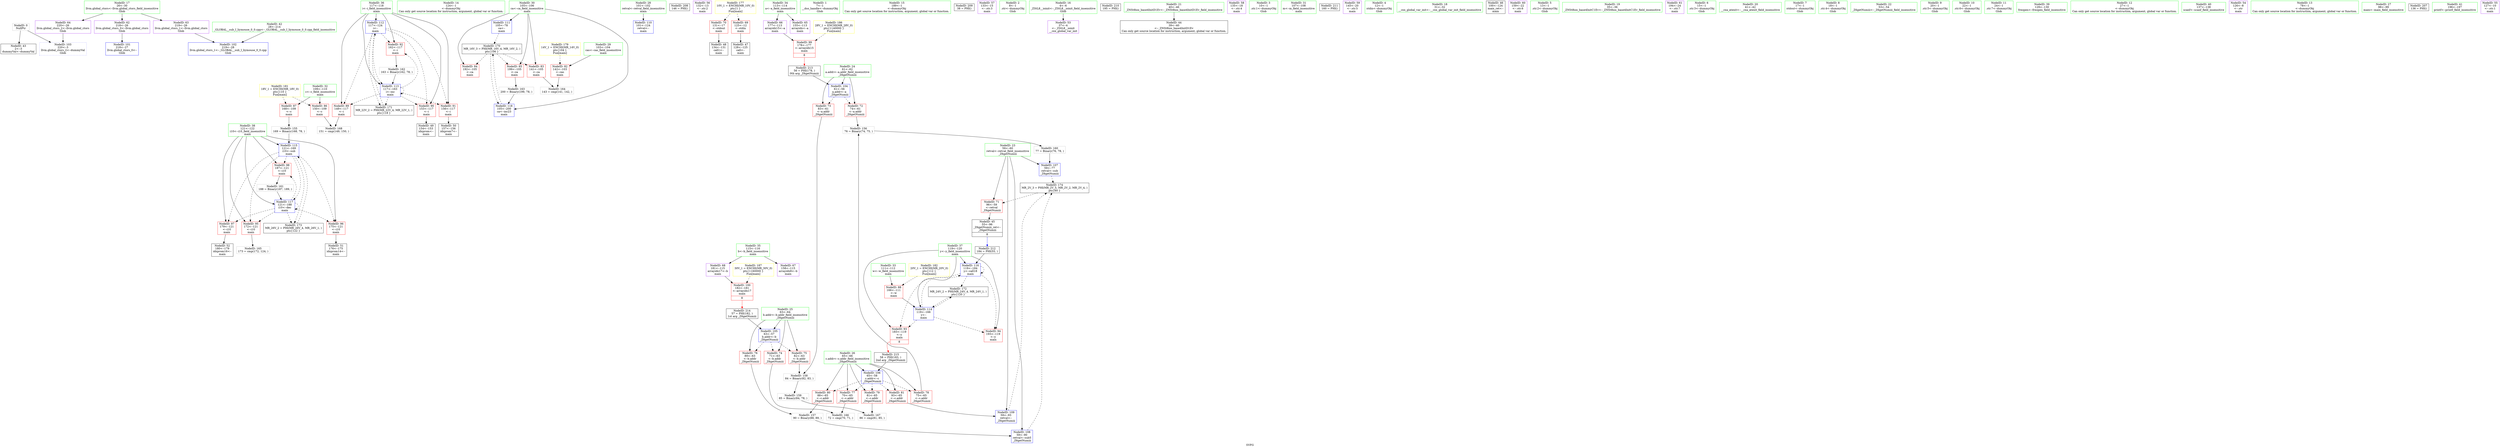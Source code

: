 digraph "SVFG" {
	label="SVFG";

	Node0x558028c448a0 [shape=record,color=grey,label="{NodeID: 0\nNullPtr}"];
	Node0x558028c448a0 -> Node0x558028c5a8f0[style=solid];
	Node0x558028c448a0 -> Node0x558028c5b370[style=solid];
	Node0x558028c5ae30 [shape=record,color=red,label="{NodeID: 97\n179\<--121\n\<--i10\nmain\n}"];
	Node0x558028c5ae30 -> Node0x558028c5c0c0[style=solid];
	Node0x558028c59120 [shape=record,color=green,label="{NodeID: 14\n124\<--1\n\<--dummyObj\nCan only get source location for instruction, argument, global var or function.}"];
	Node0x558028c5ba20 [shape=record,color=blue,label="{NodeID: 111\n105\<--78\nca\<--\nmain\n}"];
	Node0x558028c5ba20 -> Node0x558028c692d0[style=dashed];
	Node0x558028c59c00 [shape=record,color=green,label="{NodeID: 28\n101\<--102\nretval\<--retval_field_insensitive\nmain\n}"];
	Node0x558028c59c00 -> Node0x558028c5b950[style=solid];
	Node0x558028c76080 [shape=record,color=black,label="{NodeID: 208\n146 = PHI()\n}"];
	Node0x558028c5a7f0 [shape=record,color=green,label="{NodeID: 42\n28\<--214\n_GLOBAL__sub_I_liymouse_0_0.cpp\<--_GLOBAL__sub_I_liymouse_0_0.cpp_field_insensitive\n}"];
	Node0x558028c5a7f0 -> Node0x558028c5b270[style=solid];
	Node0x558028c5c400 [shape=record,color=purple,label="{NodeID: 56\n132\<--13\n\<--.str.2\nmain\n}"];
	Node0x558028c5cff0 [shape=record,color=red,label="{NodeID: 70\n131\<--17\n\<--stdout\nmain\n}"];
	Node0x558028c5cff0 -> Node0x558028c5bd80[style=solid];
	Node0x558028c63ae0 [shape=record,color=grey,label="{NodeID: 167\n86 = cmp(81, 85, )\n}"];
	Node0x558028c5db50 [shape=record,color=red,label="{NodeID: 84\n192\<--105\n\<--ca\nmain\n}"];
	Node0x558028c43840 [shape=record,color=green,label="{NodeID: 1\n7\<--1\n__dso_handle\<--dummyObj\nGlob }"];
	Node0x558028c6c390 [shape=record,color=yellow,style=double,label="{NodeID: 181\n18V_1 = ENCHI(MR_18V_0)\npts\{110 \}\nFun[main]}"];
	Node0x558028c6c390 -> Node0x558028c5dcf0[style=dashed];
	Node0x558028c6c390 -> Node0x558028c5ddc0[style=dashed];
	Node0x558028c5af00 [shape=record,color=red,label="{NodeID: 98\n187\<--121\n\<--i10\nmain\n}"];
	Node0x558028c5af00 -> Node0x558028c631e0[style=solid];
	Node0x558028c591b0 [shape=record,color=green,label="{NodeID: 15\n189\<--1\n\<--dummyObj\nCan only get source location for instruction, argument, global var or function.}"];
	Node0x558028c5baf0 [shape=record,color=blue,label="{NodeID: 112\n117\<--124\ni\<--\nmain\n}"];
	Node0x558028c5baf0 -> Node0x558028c5df60[style=dashed];
	Node0x558028c5baf0 -> Node0x558028c5e030[style=dashed];
	Node0x558028c5baf0 -> Node0x558028c5e100[style=dashed];
	Node0x558028c5baf0 -> Node0x558028c5e1d0[style=dashed];
	Node0x558028c5baf0 -> Node0x558028c5bbc0[style=dashed];
	Node0x558028c5baf0 -> Node0x558028c697d0[style=dashed];
	Node0x558028c59cd0 [shape=record,color=green,label="{NodeID: 29\n103\<--104\ncas\<--cas_field_insensitive\nmain\n}"];
	Node0x558028c59cd0 -> Node0x558028c5d9b0[style=solid];
	Node0x558028c76180 [shape=record,color=black,label="{NodeID: 209\n38 = PHI()\n}"];
	Node0x558028c5a8f0 [shape=record,color=black,label="{NodeID: 43\n2\<--3\ndummyVal\<--dummyVal\n}"];
	Node0x558028c5c4d0 [shape=record,color=purple,label="{NodeID: 57\n133\<--15\n\<--.str.3\nmain\n}"];
	Node0x558028c5d0c0 [shape=record,color=red,label="{NodeID: 71\n96\<--59\n\<--retval\n_Z6getNumiii\n}"];
	Node0x558028c5d0c0 -> Node0x558028c5aaf0[style=solid];
	Node0x558028c63c60 [shape=record,color=grey,label="{NodeID: 168\n151 = cmp(149, 150, )\n}"];
	Node0x558028c5dc20 [shape=record,color=red,label="{NodeID: 85\n199\<--105\n\<--ca\nmain\n}"];
	Node0x558028c5dc20 -> Node0x558028c634e0[style=solid];
	Node0x558028c447f0 [shape=record,color=green,label="{NodeID: 2\n8\<--1\n.str\<--dummyObj\nGlob }"];
	Node0x558028c6c470 [shape=record,color=yellow,style=double,label="{NodeID: 182\n20V_1 = ENCHI(MR_20V_0)\npts\{112 \}\nFun[main]}"];
	Node0x558028c6c470 -> Node0x558028c5de90[style=dashed];
	Node0x558028c5afd0 [shape=record,color=red,label="{NodeID: 99\n178\<--177\n\<--arrayidx15\nmain\n|{<s0>8}}"];
	Node0x558028c5afd0:s0 -> Node0x558028c76670[style=solid,color=red];
	Node0x558028c59240 [shape=record,color=green,label="{NodeID: 16\n4\<--6\n_ZStL8__ioinit\<--_ZStL8__ioinit_field_insensitive\nGlob }"];
	Node0x558028c59240 -> Node0x558028c5c190[style=solid];
	Node0x558028c5bbc0 [shape=record,color=blue,label="{NodeID: 113\n117\<--163\ni\<--inc\nmain\n}"];
	Node0x558028c5bbc0 -> Node0x558028c5df60[style=dashed];
	Node0x558028c5bbc0 -> Node0x558028c5e030[style=dashed];
	Node0x558028c5bbc0 -> Node0x558028c5e100[style=dashed];
	Node0x558028c5bbc0 -> Node0x558028c5e1d0[style=dashed];
	Node0x558028c5bbc0 -> Node0x558028c5bbc0[style=dashed];
	Node0x558028c5bbc0 -> Node0x558028c697d0[style=dashed];
	Node0x558028c59da0 [shape=record,color=green,label="{NodeID: 30\n105\<--106\nca\<--ca_field_insensitive\nmain\n}"];
	Node0x558028c59da0 -> Node0x558028c5da80[style=solid];
	Node0x558028c59da0 -> Node0x558028c5db50[style=solid];
	Node0x558028c59da0 -> Node0x558028c5dc20[style=solid];
	Node0x558028c59da0 -> Node0x558028c5ba20[style=solid];
	Node0x558028c59da0 -> Node0x558028c607a0[style=solid];
	Node0x558028c76280 [shape=record,color=black,label="{NodeID: 210\n195 = PHI()\n}"];
	Node0x558028c5a9f0 [shape=record,color=black,label="{NodeID: 44\n39\<--40\n\<--_ZNSt8ios_base4InitD1Ev\nCan only get source location for instruction, argument, global var or function.}"];
	Node0x558028c5c5a0 [shape=record,color=purple,label="{NodeID: 58\n135\<--18\n\<--.str.4\nmain\n}"];
	Node0x558028c628e0 [shape=record,color=grey,label="{NodeID: 155\n169 = Binary(168, 78, )\n}"];
	Node0x558028c628e0 -> Node0x558028c60530[style=solid];
	Node0x558028c5d190 [shape=record,color=red,label="{NodeID: 72\n74\<--61\n\<--a.addr\n_Z6getNumiii\n}"];
	Node0x558028c5d190 -> Node0x558028c62a60[style=solid];
	Node0x558028c5dcf0 [shape=record,color=red,label="{NodeID: 86\n150\<--109\n\<--c\nmain\n}"];
	Node0x558028c5dcf0 -> Node0x558028c63c60[style=solid];
	Node0x558028c53140 [shape=record,color=green,label="{NodeID: 3\n10\<--1\n.str.1\<--dummyObj\nGlob }"];
	Node0x558028c5b0a0 [shape=record,color=red,label="{NodeID: 100\n182\<--181\n\<--arrayidx17\nmain\n|{<s0>8}}"];
	Node0x558028c5b0a0:s0 -> Node0x558028c76770[style=solid,color=red];
	Node0x558028c59310 [shape=record,color=green,label="{NodeID: 17\n26\<--30\nllvm.global_ctors\<--llvm.global_ctors_field_insensitive\nGlob }"];
	Node0x558028c59310 -> Node0x558028c5c8e0[style=solid];
	Node0x558028c59310 -> Node0x558028c5c9e0[style=solid];
	Node0x558028c59310 -> Node0x558028c5cae0[style=solid];
	Node0x558028c5bc90 [shape=record,color=blue,label="{NodeID: 114\n119\<--166\ny\<--\nmain\n}"];
	Node0x558028c5bc90 -> Node0x558028c5e2a0[style=dashed];
	Node0x558028c5bc90 -> Node0x558028c5e370[style=dashed];
	Node0x558028c5bc90 -> Node0x558028c60600[style=dashed];
	Node0x558028c5bc90 -> Node0x558028c69cd0[style=dashed];
	Node0x558028c59e70 [shape=record,color=green,label="{NodeID: 31\n107\<--108\nm\<--m_field_insensitive\nmain\n}"];
	Node0x558028c76380 [shape=record,color=black,label="{NodeID: 211\n160 = PHI()\n}"];
	Node0x558028c5aaf0 [shape=record,color=black,label="{NodeID: 45\n55\<--96\n_Z6getNumiii_ret\<--\n_Z6getNumiii\n|{<s0>8}}"];
	Node0x558028c5aaf0:s0 -> Node0x558028c76480[style=solid,color=blue];
	Node0x558028c5c670 [shape=record,color=purple,label="{NodeID: 59\n145\<--20\n\<--.str.5\nmain\n}"];
	Node0x558028c62a60 [shape=record,color=grey,label="{NodeID: 156\n76 = Binary(74, 75, )\n}"];
	Node0x558028c62a60 -> Node0x558028c63060[style=solid];
	Node0x558028c5d260 [shape=record,color=red,label="{NodeID: 73\n83\<--61\n\<--a.addr\n_Z6getNumiii\n}"];
	Node0x558028c5d260 -> Node0x558028c62d60[style=solid];
	Node0x558028c692d0 [shape=record,color=black,label="{NodeID: 170\nMR_16V_3 = PHI(MR_16V_4, MR_16V_2, )\npts\{106 \}\n}"];
	Node0x558028c692d0 -> Node0x558028c5da80[style=dashed];
	Node0x558028c692d0 -> Node0x558028c5db50[style=dashed];
	Node0x558028c692d0 -> Node0x558028c5dc20[style=dashed];
	Node0x558028c692d0 -> Node0x558028c607a0[style=dashed];
	Node0x558028c5ddc0 [shape=record,color=red,label="{NodeID: 87\n168\<--109\n\<--c\nmain\n}"];
	Node0x558028c5ddc0 -> Node0x558028c628e0[style=solid];
	Node0x558028c44990 [shape=record,color=green,label="{NodeID: 4\n12\<--1\nstdin\<--dummyObj\nGlob }"];
	Node0x558028c5b170 [shape=record,color=blue,label="{NodeID: 101\n218\<--27\nllvm.global_ctors_0\<--\nGlob }"];
	Node0x558028c593e0 [shape=record,color=green,label="{NodeID: 18\n31\<--32\n__cxx_global_var_init\<--__cxx_global_var_init_field_insensitive\n}"];
	Node0x558028c60530 [shape=record,color=blue,label="{NodeID: 115\n121\<--169\ni10\<--sub\nmain\n}"];
	Node0x558028c60530 -> Node0x558028c5e440[style=dashed];
	Node0x558028c60530 -> Node0x558028c5ad60[style=dashed];
	Node0x558028c60530 -> Node0x558028c5ae30[style=dashed];
	Node0x558028c60530 -> Node0x558028c5af00[style=dashed];
	Node0x558028c60530 -> Node0x558028c606d0[style=dashed];
	Node0x558028c60530 -> Node0x558028c6a1d0[style=dashed];
	Node0x558028c59f40 [shape=record,color=green,label="{NodeID: 32\n109\<--110\nc\<--c_field_insensitive\nmain\n}"];
	Node0x558028c59f40 -> Node0x558028c5dcf0[style=solid];
	Node0x558028c59f40 -> Node0x558028c5ddc0[style=solid];
	Node0x558028c76480 [shape=record,color=black,label="{NodeID: 212\n184 = PHI(55, )\n}"];
	Node0x558028c76480 -> Node0x558028c60600[style=solid];
	Node0x558028c5abc0 [shape=record,color=black,label="{NodeID: 46\n100\<--124\nmain_ret\<--\nmain\n}"];
	Node0x558028c5c740 [shape=record,color=purple,label="{NodeID: 60\n159\<--22\n\<--.str.6\nmain\n}"];
	Node0x558028c62be0 [shape=record,color=grey,label="{NodeID: 157\n90 = Binary(88, 89, )\n}"];
	Node0x558028c62be0 -> Node0x558028c5b7b0[style=solid];
	Node0x558028c5d330 [shape=record,color=red,label="{NodeID: 74\n71\<--63\n\<--b.addr\n_Z6getNumiii\n}"];
	Node0x558028c5d330 -> Node0x558028c63960[style=solid];
	Node0x558028c697d0 [shape=record,color=black,label="{NodeID: 171\nMR_22V_2 = PHI(MR_22V_4, MR_22V_1, )\npts\{118 \}\n}"];
	Node0x558028c697d0 -> Node0x558028c5baf0[style=dashed];
	Node0x558028c5de90 [shape=record,color=red,label="{NodeID: 88\n166\<--111\n\<--w\nmain\n}"];
	Node0x558028c5de90 -> Node0x558028c5bc90[style=solid];
	Node0x558028c44a20 [shape=record,color=green,label="{NodeID: 5\n13\<--1\n.str.2\<--dummyObj\nGlob }"];
	Node0x558028c5b270 [shape=record,color=blue,label="{NodeID: 102\n219\<--28\nllvm.global_ctors_1\<--_GLOBAL__sub_I_liymouse_0_0.cpp\nGlob }"];
	Node0x558028c594b0 [shape=record,color=green,label="{NodeID: 19\n35\<--36\n_ZNSt8ios_base4InitC1Ev\<--_ZNSt8ios_base4InitC1Ev_field_insensitive\n}"];
	Node0x558028c60600 [shape=record,color=blue,label="{NodeID: 116\n119\<--184\ny\<--call18\nmain\n}"];
	Node0x558028c60600 -> Node0x558028c5e2a0[style=dashed];
	Node0x558028c60600 -> Node0x558028c5e370[style=dashed];
	Node0x558028c60600 -> Node0x558028c60600[style=dashed];
	Node0x558028c60600 -> Node0x558028c69cd0[style=dashed];
	Node0x558028c5a010 [shape=record,color=green,label="{NodeID: 33\n111\<--112\nw\<--w_field_insensitive\nmain\n}"];
	Node0x558028c5a010 -> Node0x558028c5de90[style=solid];
	Node0x558028c76670 [shape=record,color=black,label="{NodeID: 213\n56 = PHI(178, )\n0th arg _Z6getNumiii }"];
	Node0x558028c76670 -> Node0x558028c5b470[style=solid];
	Node0x558028c5ac90 [shape=record,color=black,label="{NodeID: 47\n128\<--125\ncall\<--\nmain\n}"];
	Node0x558028c5c810 [shape=record,color=purple,label="{NodeID: 61\n194\<--24\n\<--.str.7\nmain\n}"];
	Node0x558028c62d60 [shape=record,color=grey,label="{NodeID: 158\n84 = Binary(82, 83, )\n}"];
	Node0x558028c62d60 -> Node0x558028c62ee0[style=solid];
	Node0x558028c5d400 [shape=record,color=red,label="{NodeID: 75\n82\<--63\n\<--b.addr\n_Z6getNumiii\n}"];
	Node0x558028c5d400 -> Node0x558028c62d60[style=solid];
	Node0x558028c69cd0 [shape=record,color=black,label="{NodeID: 172\nMR_24V_2 = PHI(MR_24V_4, MR_24V_1, )\npts\{120 \}\n}"];
	Node0x558028c69cd0 -> Node0x558028c5bc90[style=dashed];
	Node0x558028c5df60 [shape=record,color=red,label="{NodeID: 89\n149\<--117\n\<--i\nmain\n}"];
	Node0x558028c5df60 -> Node0x558028c63c60[style=solid];
	Node0x558028c585c0 [shape=record,color=green,label="{NodeID: 6\n15\<--1\n.str.3\<--dummyObj\nGlob }"];
	Node0x558028c6c7f0 [shape=record,color=yellow,style=double,label="{NodeID: 186\n28V_1 = ENCHI(MR_28V_0)\npts\{1140000 \}\nFun[main]}"];
	Node0x558028c6c7f0 -> Node0x558028c5afd0[style=dashed];
	Node0x558028c5b370 [shape=record,color=blue, style = dotted,label="{NodeID: 103\n220\<--3\nllvm.global_ctors_2\<--dummyVal\nGlob }"];
	Node0x558028c59580 [shape=record,color=green,label="{NodeID: 20\n41\<--42\n__cxa_atexit\<--__cxa_atexit_field_insensitive\n}"];
	Node0x558028c606d0 [shape=record,color=blue,label="{NodeID: 117\n121\<--188\ni10\<--dec\nmain\n}"];
	Node0x558028c606d0 -> Node0x558028c5e440[style=dashed];
	Node0x558028c606d0 -> Node0x558028c5ad60[style=dashed];
	Node0x558028c606d0 -> Node0x558028c5ae30[style=dashed];
	Node0x558028c606d0 -> Node0x558028c5af00[style=dashed];
	Node0x558028c606d0 -> Node0x558028c606d0[style=dashed];
	Node0x558028c606d0 -> Node0x558028c6a1d0[style=dashed];
	Node0x558028c5a0e0 [shape=record,color=green,label="{NodeID: 34\n113\<--114\na\<--a_field_insensitive\nmain\n}"];
	Node0x558028c5a0e0 -> Node0x558028c5cbe0[style=solid];
	Node0x558028c5a0e0 -> Node0x558028c5ccb0[style=solid];
	Node0x558028c76770 [shape=record,color=black,label="{NodeID: 214\n57 = PHI(182, )\n1st arg _Z6getNumiii }"];
	Node0x558028c76770 -> Node0x558028c5b540[style=solid];
	Node0x558028c5bd80 [shape=record,color=black,label="{NodeID: 48\n134\<--131\ncall1\<--\nmain\n}"];
	Node0x558028c5c8e0 [shape=record,color=purple,label="{NodeID: 62\n218\<--26\nllvm.global_ctors_0\<--llvm.global_ctors\nGlob }"];
	Node0x558028c5c8e0 -> Node0x558028c5b170[style=solid];
	Node0x558028c62ee0 [shape=record,color=grey,label="{NodeID: 159\n85 = Binary(84, 78, )\n}"];
	Node0x558028c62ee0 -> Node0x558028c63ae0[style=solid];
	Node0x558028c5d4d0 [shape=record,color=red,label="{NodeID: 76\n89\<--63\n\<--b.addr\n_Z6getNumiii\n}"];
	Node0x558028c5d4d0 -> Node0x558028c62be0[style=solid];
	Node0x558028c6a1d0 [shape=record,color=black,label="{NodeID: 173\nMR_26V_2 = PHI(MR_26V_4, MR_26V_1, )\npts\{122 \}\n}"];
	Node0x558028c6a1d0 -> Node0x558028c60530[style=dashed];
	Node0x558028c5e030 [shape=record,color=red,label="{NodeID: 90\n153\<--117\n\<--i\nmain\n}"];
	Node0x558028c5e030 -> Node0x558028c5be50[style=solid];
	Node0x558028c58650 [shape=record,color=green,label="{NodeID: 7\n17\<--1\nstdout\<--dummyObj\nGlob }"];
	Node0x558028c6c8d0 [shape=record,color=yellow,style=double,label="{NodeID: 187\n30V_1 = ENCHI(MR_30V_0)\npts\{1160000 \}\nFun[main]}"];
	Node0x558028c6c8d0 -> Node0x558028c5b0a0[style=dashed];
	Node0x558028c5b470 [shape=record,color=blue,label="{NodeID: 104\n61\<--56\na.addr\<--a\n_Z6getNumiii\n}"];
	Node0x558028c5b470 -> Node0x558028c5d190[style=dashed];
	Node0x558028c5b470 -> Node0x558028c5d260[style=dashed];
	Node0x558028c59650 [shape=record,color=green,label="{NodeID: 21\n40\<--46\n_ZNSt8ios_base4InitD1Ev\<--_ZNSt8ios_base4InitD1Ev_field_insensitive\n}"];
	Node0x558028c59650 -> Node0x558028c5a9f0[style=solid];
	Node0x558028c607a0 [shape=record,color=blue,label="{NodeID: 118\n105\<--200\nca\<--inc23\nmain\n}"];
	Node0x558028c607a0 -> Node0x558028c692d0[style=dashed];
	Node0x558028c5a1b0 [shape=record,color=green,label="{NodeID: 35\n115\<--116\nb\<--b_field_insensitive\nmain\n}"];
	Node0x558028c5a1b0 -> Node0x558028c5cd80[style=solid];
	Node0x558028c5a1b0 -> Node0x558028c5ce50[style=solid];
	Node0x558028c768b0 [shape=record,color=black,label="{NodeID: 215\n58 = PHI(183, )\n2nd arg _Z6getNumiii }"];
	Node0x558028c768b0 -> Node0x558028c5b610[style=solid];
	Node0x558028c5be50 [shape=record,color=black,label="{NodeID: 49\n154\<--153\nidxprom\<--\nmain\n}"];
	Node0x558028c5c9e0 [shape=record,color=purple,label="{NodeID: 63\n219\<--26\nllvm.global_ctors_1\<--llvm.global_ctors\nGlob }"];
	Node0x558028c5c9e0 -> Node0x558028c5b270[style=solid];
	Node0x558028c63060 [shape=record,color=grey,label="{NodeID: 160\n77 = Binary(76, 78, )\n}"];
	Node0x558028c63060 -> Node0x558028c5b6e0[style=solid];
	Node0x558028c5d5a0 [shape=record,color=red,label="{NodeID: 77\n70\<--65\n\<--c.addr\n_Z6getNumiii\n}"];
	Node0x558028c5d5a0 -> Node0x558028c63960[style=solid];
	Node0x558028c6a6d0 [shape=record,color=black,label="{NodeID: 174\nMR_2V_3 = PHI(MR_2V_5, MR_2V_2, MR_2V_4, )\npts\{60 \}\n}"];
	Node0x558028c6a6d0 -> Node0x558028c5d0c0[style=dashed];
	Node0x558028c5e100 [shape=record,color=red,label="{NodeID: 91\n156\<--117\n\<--i\nmain\n}"];
	Node0x558028c5e100 -> Node0x558028c5bf20[style=solid];
	Node0x558028c586e0 [shape=record,color=green,label="{NodeID: 8\n18\<--1\n.str.4\<--dummyObj\nGlob }"];
	Node0x558028c5b540 [shape=record,color=blue,label="{NodeID: 105\n63\<--57\nb.addr\<--b\n_Z6getNumiii\n}"];
	Node0x558028c5b540 -> Node0x558028c5d330[style=dashed];
	Node0x558028c5b540 -> Node0x558028c5d400[style=dashed];
	Node0x558028c5b540 -> Node0x558028c5d4d0[style=dashed];
	Node0x558028c59720 [shape=record,color=green,label="{NodeID: 22\n53\<--54\n_Z6getNumiii\<--_Z6getNumiii_field_insensitive\n}"];
	Node0x558028c5a280 [shape=record,color=green,label="{NodeID: 36\n117\<--118\ni\<--i_field_insensitive\nmain\n}"];
	Node0x558028c5a280 -> Node0x558028c5df60[style=solid];
	Node0x558028c5a280 -> Node0x558028c5e030[style=solid];
	Node0x558028c5a280 -> Node0x558028c5e100[style=solid];
	Node0x558028c5a280 -> Node0x558028c5e1d0[style=solid];
	Node0x558028c5a280 -> Node0x558028c5baf0[style=solid];
	Node0x558028c5a280 -> Node0x558028c5bbc0[style=solid];
	Node0x558028c5bf20 [shape=record,color=black,label="{NodeID: 50\n157\<--156\nidxprom7\<--\nmain\n}"];
	Node0x558028c5cae0 [shape=record,color=purple,label="{NodeID: 64\n220\<--26\nllvm.global_ctors_2\<--llvm.global_ctors\nGlob }"];
	Node0x558028c5cae0 -> Node0x558028c5b370[style=solid];
	Node0x558028c631e0 [shape=record,color=grey,label="{NodeID: 161\n188 = Binary(187, 189, )\n}"];
	Node0x558028c631e0 -> Node0x558028c606d0[style=solid];
	Node0x558028c5d670 [shape=record,color=red,label="{NodeID: 78\n75\<--65\n\<--c.addr\n_Z6getNumiii\n}"];
	Node0x558028c5d670 -> Node0x558028c62a60[style=solid];
	Node0x558028c5e1d0 [shape=record,color=red,label="{NodeID: 92\n162\<--117\n\<--i\nmain\n}"];
	Node0x558028c5e1d0 -> Node0x558028c63360[style=solid];
	Node0x558028c534a0 [shape=record,color=green,label="{NodeID: 9\n20\<--1\n.str.5\<--dummyObj\nGlob }"];
	Node0x558028c5b610 [shape=record,color=blue,label="{NodeID: 106\n65\<--58\nc.addr\<--c\n_Z6getNumiii\n}"];
	Node0x558028c5b610 -> Node0x558028c5d5a0[style=dashed];
	Node0x558028c5b610 -> Node0x558028c5d670[style=dashed];
	Node0x558028c5b610 -> Node0x558028c5d740[style=dashed];
	Node0x558028c5b610 -> Node0x558028c5d810[style=dashed];
	Node0x558028c5b610 -> Node0x558028c5d8e0[style=dashed];
	Node0x558028c597f0 [shape=record,color=green,label="{NodeID: 23\n59\<--60\nretval\<--retval_field_insensitive\n_Z6getNumiii\n}"];
	Node0x558028c597f0 -> Node0x558028c5d0c0[style=solid];
	Node0x558028c597f0 -> Node0x558028c5b6e0[style=solid];
	Node0x558028c597f0 -> Node0x558028c5b7b0[style=solid];
	Node0x558028c597f0 -> Node0x558028c5b880[style=solid];
	Node0x558028c5a350 [shape=record,color=green,label="{NodeID: 37\n119\<--120\ny\<--y_field_insensitive\nmain\n}"];
	Node0x558028c5a350 -> Node0x558028c5e2a0[style=solid];
	Node0x558028c5a350 -> Node0x558028c5e370[style=solid];
	Node0x558028c5a350 -> Node0x558028c5bc90[style=solid];
	Node0x558028c5a350 -> Node0x558028c60600[style=solid];
	Node0x558028c5bff0 [shape=record,color=black,label="{NodeID: 51\n176\<--175\nidxprom14\<--\nmain\n}"];
	Node0x558028c5cbe0 [shape=record,color=purple,label="{NodeID: 65\n155\<--113\narrayidx\<--a\nmain\n}"];
	Node0x558028c63360 [shape=record,color=grey,label="{NodeID: 162\n163 = Binary(162, 78, )\n}"];
	Node0x558028c63360 -> Node0x558028c5bbc0[style=solid];
	Node0x558028c5d740 [shape=record,color=red,label="{NodeID: 79\n81\<--65\n\<--c.addr\n_Z6getNumiii\n}"];
	Node0x558028c5d740 -> Node0x558028c63ae0[style=solid];
	Node0x558028c5e2a0 [shape=record,color=red,label="{NodeID: 93\n183\<--119\n\<--y\nmain\n|{<s0>8}}"];
	Node0x558028c5e2a0:s0 -> Node0x558028c768b0[style=solid,color=red];
	Node0x558028c53570 [shape=record,color=green,label="{NodeID: 10\n22\<--1\n.str.6\<--dummyObj\nGlob }"];
	Node0x558028c5b6e0 [shape=record,color=blue,label="{NodeID: 107\n59\<--77\nretval\<--sub\n_Z6getNumiii\n}"];
	Node0x558028c5b6e0 -> Node0x558028c6a6d0[style=dashed];
	Node0x558028c598c0 [shape=record,color=green,label="{NodeID: 24\n61\<--62\na.addr\<--a.addr_field_insensitive\n_Z6getNumiii\n}"];
	Node0x558028c598c0 -> Node0x558028c5d190[style=solid];
	Node0x558028c598c0 -> Node0x558028c5d260[style=solid];
	Node0x558028c598c0 -> Node0x558028c5b470[style=solid];
	Node0x558028c5a420 [shape=record,color=green,label="{NodeID: 38\n121\<--122\ni10\<--i10_field_insensitive\nmain\n}"];
	Node0x558028c5a420 -> Node0x558028c5e440[style=solid];
	Node0x558028c5a420 -> Node0x558028c5ad60[style=solid];
	Node0x558028c5a420 -> Node0x558028c5ae30[style=solid];
	Node0x558028c5a420 -> Node0x558028c5af00[style=solid];
	Node0x558028c5a420 -> Node0x558028c60530[style=solid];
	Node0x558028c5a420 -> Node0x558028c606d0[style=solid];
	Node0x558028c5c0c0 [shape=record,color=black,label="{NodeID: 52\n180\<--179\nidxprom16\<--\nmain\n}"];
	Node0x558028c5ccb0 [shape=record,color=purple,label="{NodeID: 66\n177\<--113\narrayidx15\<--a\nmain\n}"];
	Node0x558028c5ccb0 -> Node0x558028c5afd0[style=solid];
	Node0x558028c634e0 [shape=record,color=grey,label="{NodeID: 163\n200 = Binary(199, 78, )\n}"];
	Node0x558028c634e0 -> Node0x558028c607a0[style=solid];
	Node0x558028c5d810 [shape=record,color=red,label="{NodeID: 80\n88\<--65\n\<--c.addr\n_Z6getNumiii\n}"];
	Node0x558028c5d810 -> Node0x558028c62be0[style=solid];
	Node0x558028c6b5d0 [shape=record,color=yellow,style=double,label="{NodeID: 177\n10V_1 = ENCHI(MR_10V_0)\npts\{1 \}\nFun[main]}"];
	Node0x558028c6b5d0 -> Node0x558028c5cf20[style=dashed];
	Node0x558028c6b5d0 -> Node0x558028c5cff0[style=dashed];
	Node0x558028c5e370 [shape=record,color=red,label="{NodeID: 94\n193\<--119\n\<--y\nmain\n}"];
	Node0x558028c58f70 [shape=record,color=green,label="{NodeID: 11\n24\<--1\n.str.7\<--dummyObj\nGlob }"];
	Node0x558028c5b7b0 [shape=record,color=blue,label="{NodeID: 108\n59\<--90\nretval\<--sub5\n_Z6getNumiii\n}"];
	Node0x558028c5b7b0 -> Node0x558028c6a6d0[style=dashed];
	Node0x558028c59990 [shape=record,color=green,label="{NodeID: 25\n63\<--64\nb.addr\<--b.addr_field_insensitive\n_Z6getNumiii\n}"];
	Node0x558028c59990 -> Node0x558028c5d330[style=solid];
	Node0x558028c59990 -> Node0x558028c5d400[style=solid];
	Node0x558028c59990 -> Node0x558028c5d4d0[style=solid];
	Node0x558028c59990 -> Node0x558028c5b540[style=solid];
	Node0x558028c5a4f0 [shape=record,color=green,label="{NodeID: 39\n129\<--130\nfreopen\<--freopen_field_insensitive\n}"];
	Node0x558028c5c190 [shape=record,color=purple,label="{NodeID: 53\n37\<--4\n\<--_ZStL8__ioinit\n__cxx_global_var_init\n}"];
	Node0x558028c5cd80 [shape=record,color=purple,label="{NodeID: 67\n158\<--115\narrayidx8\<--b\nmain\n}"];
	Node0x558028c63660 [shape=record,color=grey,label="{NodeID: 164\n143 = cmp(141, 142, )\n}"];
	Node0x558028c5d8e0 [shape=record,color=red,label="{NodeID: 81\n93\<--65\n\<--c.addr\n_Z6getNumiii\n}"];
	Node0x558028c5d8e0 -> Node0x558028c5b880[style=solid];
	Node0x558028c5e440 [shape=record,color=red,label="{NodeID: 95\n172\<--121\n\<--i10\nmain\n}"];
	Node0x558028c5e440 -> Node0x558028c637e0[style=solid];
	Node0x558028c59000 [shape=record,color=green,label="{NodeID: 12\n27\<--1\n\<--dummyObj\nCan only get source location for instruction, argument, global var or function.}"];
	Node0x558028c5b880 [shape=record,color=blue,label="{NodeID: 109\n59\<--93\nretval\<--\n_Z6getNumiii\n}"];
	Node0x558028c5b880 -> Node0x558028c6a6d0[style=dashed];
	Node0x558028c59a60 [shape=record,color=green,label="{NodeID: 26\n65\<--66\nc.addr\<--c.addr_field_insensitive\n_Z6getNumiii\n}"];
	Node0x558028c59a60 -> Node0x558028c5d5a0[style=solid];
	Node0x558028c59a60 -> Node0x558028c5d670[style=solid];
	Node0x558028c59a60 -> Node0x558028c5d740[style=solid];
	Node0x558028c59a60 -> Node0x558028c5d810[style=solid];
	Node0x558028c59a60 -> Node0x558028c5d8e0[style=solid];
	Node0x558028c59a60 -> Node0x558028c5b610[style=solid];
	Node0x558028c5a5f0 [shape=record,color=green,label="{NodeID: 40\n137\<--138\nscanf\<--scanf_field_insensitive\n}"];
	Node0x558028c5c260 [shape=record,color=purple,label="{NodeID: 54\n126\<--8\n\<--.str\nmain\n}"];
	Node0x558028c5ce50 [shape=record,color=purple,label="{NodeID: 68\n181\<--115\narrayidx17\<--b\nmain\n}"];
	Node0x558028c5ce50 -> Node0x558028c5b0a0[style=solid];
	Node0x558028c637e0 [shape=record,color=grey,label="{NodeID: 165\n173 = cmp(172, 124, )\n}"];
	Node0x558028c5d9b0 [shape=record,color=red,label="{NodeID: 82\n142\<--103\n\<--cas\nmain\n}"];
	Node0x558028c5d9b0 -> Node0x558028c63660[style=solid];
	Node0x558028c6c1d0 [shape=record,color=yellow,style=double,label="{NodeID: 179\n14V_1 = ENCHI(MR_14V_0)\npts\{104 \}\nFun[main]}"];
	Node0x558028c6c1d0 -> Node0x558028c5d9b0[style=dashed];
	Node0x558028c5ad60 [shape=record,color=red,label="{NodeID: 96\n175\<--121\n\<--i10\nmain\n}"];
	Node0x558028c5ad60 -> Node0x558028c5bff0[style=solid];
	Node0x558028c59090 [shape=record,color=green,label="{NodeID: 13\n78\<--1\n\<--dummyObj\nCan only get source location for instruction, argument, global var or function.}"];
	Node0x558028c5b950 [shape=record,color=blue,label="{NodeID: 110\n101\<--124\nretval\<--\nmain\n}"];
	Node0x558028c59b30 [shape=record,color=green,label="{NodeID: 27\n98\<--99\nmain\<--main_field_insensitive\n}"];
	Node0x558028c75f80 [shape=record,color=black,label="{NodeID: 207\n136 = PHI()\n}"];
	Node0x558028c5a6f0 [shape=record,color=green,label="{NodeID: 41\n196\<--197\nprintf\<--printf_field_insensitive\n}"];
	Node0x558028c5c330 [shape=record,color=purple,label="{NodeID: 55\n127\<--10\n\<--.str.1\nmain\n}"];
	Node0x558028c5cf20 [shape=record,color=red,label="{NodeID: 69\n125\<--12\n\<--stdin\nmain\n}"];
	Node0x558028c5cf20 -> Node0x558028c5ac90[style=solid];
	Node0x558028c63960 [shape=record,color=grey,label="{NodeID: 166\n72 = cmp(70, 71, )\n}"];
	Node0x558028c5da80 [shape=record,color=red,label="{NodeID: 83\n141\<--105\n\<--ca\nmain\n}"];
	Node0x558028c5da80 -> Node0x558028c63660[style=solid];
}
